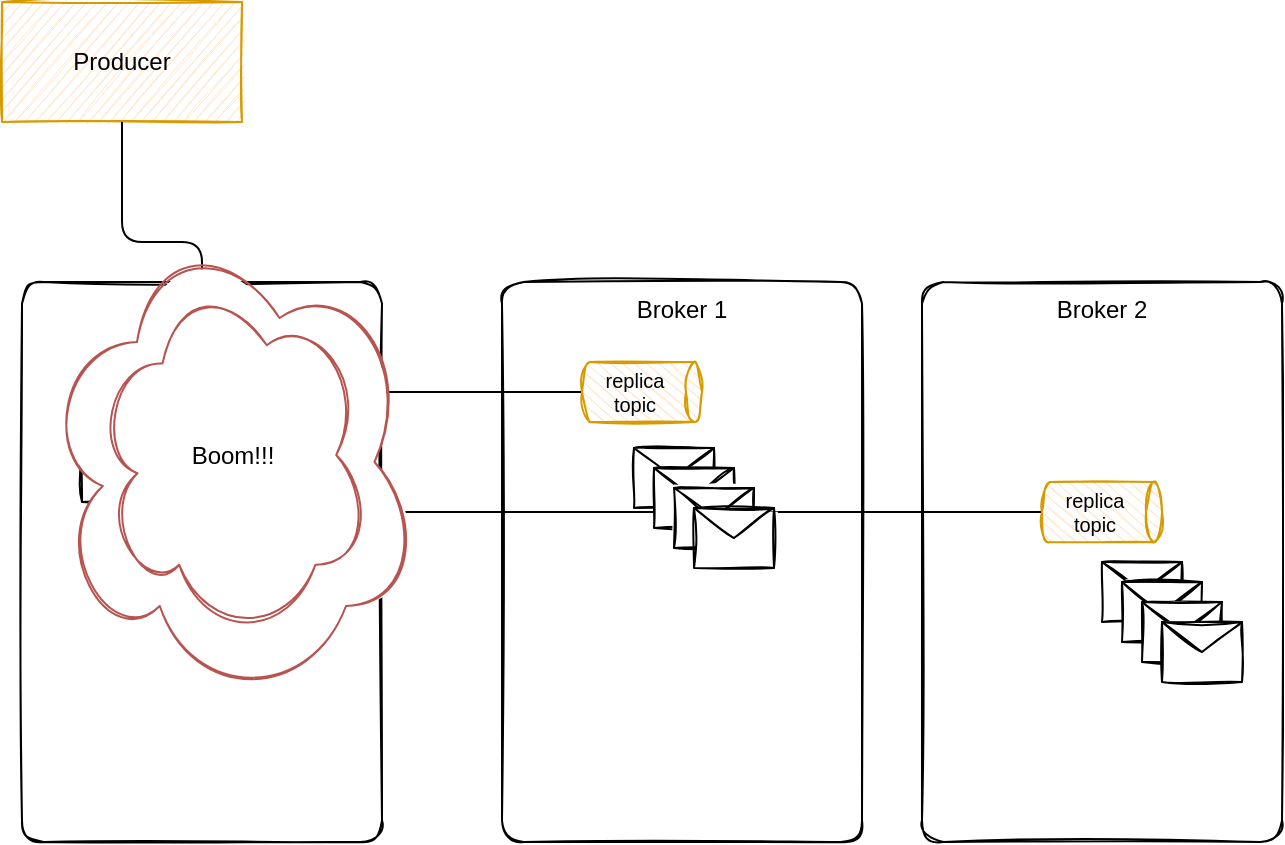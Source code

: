 <mxfile>
    <diagram id="VzATXcKWltoqgMeSLEH0" name="Page-1">
        <mxGraphModel dx="1358" dy="765" grid="0" gridSize="10" guides="1" tooltips="1" connect="1" arrows="1" fold="1" page="1" pageScale="1" pageWidth="850" pageHeight="1100" math="0" shadow="0">
            <root>
                <mxCell id="0"/>
                <mxCell id="1" style="locked=1;" parent="0"/>
                <mxCell id="2" value="Producer" style="rounded=0;whiteSpace=wrap;html=1;sketch=1;fillColor=#ffe6cc;strokeColor=#d79b00;" vertex="1" parent="1">
                    <mxGeometry x="30" y="30" width="120" height="60" as="geometry"/>
                </mxCell>
                <mxCell id="3" value="Broker 0" style="rounded=1;whiteSpace=wrap;html=1;sketch=1;arcSize=6;verticalAlign=top;" vertex="1" parent="1">
                    <mxGeometry x="40" y="170" width="180" height="280" as="geometry"/>
                </mxCell>
                <mxCell id="4" value="topic" style="shape=cylinder3;whiteSpace=wrap;html=1;boundedLbl=1;backgroundOutline=1;size=4;fontSize=10;direction=south;fillColor=#f8cecc;strokeColor=#b85450;sketch=1;" vertex="1" parent="1">
                    <mxGeometry x="100" y="210" width="60" height="30" as="geometry"/>
                </mxCell>
                <mxCell id="17" style="edgeStyle=orthogonalEdgeStyle;html=1;" edge="1" parent="1" source="2" target="4">
                    <mxGeometry relative="1" as="geometry"/>
                </mxCell>
                <mxCell id="18" value="Broker 1" style="rounded=1;whiteSpace=wrap;html=1;sketch=1;arcSize=6;verticalAlign=top;" vertex="1" parent="1">
                    <mxGeometry x="280" y="170" width="180" height="280" as="geometry"/>
                </mxCell>
                <mxCell id="19" value="Broker 2" style="rounded=1;whiteSpace=wrap;html=1;sketch=1;arcSize=6;verticalAlign=top;" vertex="1" parent="1">
                    <mxGeometry x="490" y="170" width="180" height="280" as="geometry"/>
                </mxCell>
                <mxCell id="22" style="edgeStyle=orthogonalEdgeStyle;html=1;entryX=0.5;entryY=0;entryDx=0;entryDy=0;entryPerimeter=0;" edge="1" parent="1" source="20" target="4">
                    <mxGeometry relative="1" as="geometry"/>
                </mxCell>
                <mxCell id="20" value="replica topic" style="shape=cylinder3;whiteSpace=wrap;html=1;boundedLbl=1;backgroundOutline=1;size=4;fontSize=10;direction=south;fillColor=#ffe6cc;strokeColor=#d79b00;sketch=1;" vertex="1" parent="1">
                    <mxGeometry x="320" y="210" width="60" height="30" as="geometry"/>
                </mxCell>
                <mxCell id="23" style="edgeStyle=orthogonalEdgeStyle;html=1;entryX=0.855;entryY=0;entryDx=0;entryDy=1.16;entryPerimeter=0;" edge="1" parent="1" source="21" target="4">
                    <mxGeometry relative="1" as="geometry"/>
                </mxCell>
                <mxCell id="21" value="replica topic" style="shape=cylinder3;whiteSpace=wrap;html=1;boundedLbl=1;backgroundOutline=1;size=4;fontSize=10;direction=south;fillColor=#ffe6cc;strokeColor=#d79b00;sketch=1;" vertex="1" parent="1">
                    <mxGeometry x="550" y="270" width="60" height="30" as="geometry"/>
                </mxCell>
                <mxCell id="24" value="mesg sent" style="locked=1;" parent="0"/>
                <mxCell id="26" value="" style="group" vertex="1" connectable="0" parent="24">
                    <mxGeometry x="70" y="250" width="40" height="30" as="geometry"/>
                </mxCell>
                <mxCell id="27" value="" style="rounded=0;whiteSpace=wrap;html=1;sketch=1;" vertex="1" parent="26">
                    <mxGeometry width="40" height="30" as="geometry"/>
                </mxCell>
                <mxCell id="28" value="" style="triangle;whiteSpace=wrap;html=1;sketch=1;rotation=90;" vertex="1" parent="26">
                    <mxGeometry x="12.5" y="-12.5" width="15" height="40" as="geometry"/>
                </mxCell>
                <mxCell id="29" value="" style="group" vertex="1" connectable="0" parent="24">
                    <mxGeometry x="80" y="260" width="40" height="30" as="geometry"/>
                </mxCell>
                <mxCell id="30" value="" style="rounded=0;whiteSpace=wrap;html=1;sketch=1;" vertex="1" parent="29">
                    <mxGeometry width="40" height="30" as="geometry"/>
                </mxCell>
                <mxCell id="31" value="" style="triangle;whiteSpace=wrap;html=1;sketch=1;rotation=90;" vertex="1" parent="29">
                    <mxGeometry x="12.5" y="-12.5" width="15" height="40" as="geometry"/>
                </mxCell>
                <mxCell id="32" value="" style="group" vertex="1" connectable="0" parent="24">
                    <mxGeometry x="90" y="270" width="40" height="30" as="geometry"/>
                </mxCell>
                <mxCell id="33" value="" style="rounded=0;whiteSpace=wrap;html=1;sketch=1;" vertex="1" parent="32">
                    <mxGeometry width="40" height="30" as="geometry"/>
                </mxCell>
                <mxCell id="34" value="" style="triangle;whiteSpace=wrap;html=1;sketch=1;rotation=90;" vertex="1" parent="32">
                    <mxGeometry x="12.5" y="-12.5" width="15" height="40" as="geometry"/>
                </mxCell>
                <mxCell id="35" value="" style="group" vertex="1" connectable="0" parent="24">
                    <mxGeometry x="100" y="280" width="40" height="30" as="geometry"/>
                </mxCell>
                <mxCell id="36" value="" style="rounded=0;whiteSpace=wrap;html=1;sketch=1;" vertex="1" parent="35">
                    <mxGeometry width="40" height="30" as="geometry"/>
                </mxCell>
                <mxCell id="37" value="" style="triangle;whiteSpace=wrap;html=1;sketch=1;rotation=90;" vertex="1" parent="35">
                    <mxGeometry x="12.5" y="-12.5" width="15" height="40" as="geometry"/>
                </mxCell>
                <mxCell id="38" value="message replicated" style="" parent="0"/>
                <mxCell id="51" value="" style="group" vertex="1" connectable="0" parent="38">
                    <mxGeometry x="580" y="310" width="70" height="60" as="geometry"/>
                </mxCell>
                <mxCell id="39" value="" style="group" vertex="1" connectable="0" parent="51">
                    <mxGeometry width="40" height="30" as="geometry"/>
                </mxCell>
                <mxCell id="40" value="" style="rounded=0;whiteSpace=wrap;html=1;sketch=1;" vertex="1" parent="39">
                    <mxGeometry width="40" height="30" as="geometry"/>
                </mxCell>
                <mxCell id="41" value="" style="triangle;whiteSpace=wrap;html=1;sketch=1;rotation=90;" vertex="1" parent="39">
                    <mxGeometry x="12.5" y="-12.5" width="15" height="40" as="geometry"/>
                </mxCell>
                <mxCell id="42" value="" style="group" vertex="1" connectable="0" parent="51">
                    <mxGeometry x="10" y="10" width="40" height="30" as="geometry"/>
                </mxCell>
                <mxCell id="43" value="" style="rounded=0;whiteSpace=wrap;html=1;sketch=1;" vertex="1" parent="42">
                    <mxGeometry width="40" height="30" as="geometry"/>
                </mxCell>
                <mxCell id="44" value="" style="triangle;whiteSpace=wrap;html=1;sketch=1;rotation=90;" vertex="1" parent="42">
                    <mxGeometry x="12.5" y="-12.5" width="15" height="40" as="geometry"/>
                </mxCell>
                <mxCell id="45" value="" style="group" vertex="1" connectable="0" parent="51">
                    <mxGeometry x="20" y="20" width="40" height="30" as="geometry"/>
                </mxCell>
                <mxCell id="46" value="" style="rounded=0;whiteSpace=wrap;html=1;sketch=1;" vertex="1" parent="45">
                    <mxGeometry width="40" height="30" as="geometry"/>
                </mxCell>
                <mxCell id="47" value="" style="triangle;whiteSpace=wrap;html=1;sketch=1;rotation=90;" vertex="1" parent="45">
                    <mxGeometry x="12.5" y="-12.5" width="15" height="40" as="geometry"/>
                </mxCell>
                <mxCell id="48" value="" style="group" vertex="1" connectable="0" parent="51">
                    <mxGeometry x="30" y="30" width="40" height="30" as="geometry"/>
                </mxCell>
                <mxCell id="49" value="" style="rounded=0;whiteSpace=wrap;html=1;sketch=1;" vertex="1" parent="48">
                    <mxGeometry width="40" height="30" as="geometry"/>
                </mxCell>
                <mxCell id="50" value="" style="triangle;whiteSpace=wrap;html=1;sketch=1;rotation=90;" vertex="1" parent="48">
                    <mxGeometry x="12.5" y="-12.5" width="15" height="40" as="geometry"/>
                </mxCell>
                <mxCell id="52" value="" style="group" vertex="1" connectable="0" parent="38">
                    <mxGeometry x="346" y="253" width="70" height="60" as="geometry"/>
                </mxCell>
                <mxCell id="53" value="" style="group" vertex="1" connectable="0" parent="52">
                    <mxGeometry width="40" height="30" as="geometry"/>
                </mxCell>
                <mxCell id="54" value="" style="rounded=0;whiteSpace=wrap;html=1;sketch=1;" vertex="1" parent="53">
                    <mxGeometry width="40" height="30" as="geometry"/>
                </mxCell>
                <mxCell id="55" value="" style="triangle;whiteSpace=wrap;html=1;sketch=1;rotation=90;" vertex="1" parent="53">
                    <mxGeometry x="12.5" y="-12.5" width="15" height="40" as="geometry"/>
                </mxCell>
                <mxCell id="56" value="" style="group" vertex="1" connectable="0" parent="52">
                    <mxGeometry x="10" y="10" width="40" height="30" as="geometry"/>
                </mxCell>
                <mxCell id="57" value="" style="rounded=0;whiteSpace=wrap;html=1;sketch=1;" vertex="1" parent="56">
                    <mxGeometry width="40" height="30" as="geometry"/>
                </mxCell>
                <mxCell id="58" value="" style="triangle;whiteSpace=wrap;html=1;sketch=1;rotation=90;" vertex="1" parent="56">
                    <mxGeometry x="12.5" y="-12.5" width="15" height="40" as="geometry"/>
                </mxCell>
                <mxCell id="59" value="" style="group" vertex="1" connectable="0" parent="52">
                    <mxGeometry x="20" y="20" width="40" height="30" as="geometry"/>
                </mxCell>
                <mxCell id="60" value="" style="rounded=0;whiteSpace=wrap;html=1;sketch=1;" vertex="1" parent="59">
                    <mxGeometry width="40" height="30" as="geometry"/>
                </mxCell>
                <mxCell id="61" value="" style="triangle;whiteSpace=wrap;html=1;sketch=1;rotation=90;" vertex="1" parent="59">
                    <mxGeometry x="12.5" y="-12.5" width="15" height="40" as="geometry"/>
                </mxCell>
                <mxCell id="62" value="" style="group" vertex="1" connectable="0" parent="52">
                    <mxGeometry x="30" y="30" width="40" height="30" as="geometry"/>
                </mxCell>
                <mxCell id="63" value="" style="rounded=0;whiteSpace=wrap;html=1;sketch=1;" vertex="1" parent="62">
                    <mxGeometry width="40" height="30" as="geometry"/>
                </mxCell>
                <mxCell id="64" value="" style="triangle;whiteSpace=wrap;html=1;sketch=1;rotation=90;" vertex="1" parent="62">
                    <mxGeometry x="12.5" y="-12.5" width="15" height="40" as="geometry"/>
                </mxCell>
                <mxCell id="78" value="more msg" parent="0"/>
                <mxCell id="79" value="" style="group" vertex="1" connectable="0" parent="78">
                    <mxGeometry x="80" y="260" width="40" height="30" as="geometry"/>
                </mxCell>
                <mxCell id="80" value="" style="rounded=0;whiteSpace=wrap;html=1;sketch=1;" vertex="1" parent="79">
                    <mxGeometry width="40" height="30" as="geometry"/>
                </mxCell>
                <mxCell id="81" value="" style="triangle;whiteSpace=wrap;html=1;sketch=1;rotation=90;" vertex="1" parent="79">
                    <mxGeometry x="12.5" y="-12.5" width="15" height="40" as="geometry"/>
                </mxCell>
                <mxCell id="82" value="" style="group" vertex="1" connectable="0" parent="78">
                    <mxGeometry x="90" y="270" width="40" height="30" as="geometry"/>
                </mxCell>
                <mxCell id="83" value="" style="rounded=0;whiteSpace=wrap;html=1;sketch=1;" vertex="1" parent="82">
                    <mxGeometry width="40" height="30" as="geometry"/>
                </mxCell>
                <mxCell id="84" value="" style="triangle;whiteSpace=wrap;html=1;sketch=1;rotation=90;" vertex="1" parent="82">
                    <mxGeometry x="12.5" y="-12.5" width="15" height="40" as="geometry"/>
                </mxCell>
                <mxCell id="85" value="" style="group" vertex="1" connectable="0" parent="78">
                    <mxGeometry x="100" y="280" width="40" height="30" as="geometry"/>
                </mxCell>
                <mxCell id="86" value="" style="rounded=0;whiteSpace=wrap;html=1;sketch=1;" vertex="1" parent="85">
                    <mxGeometry width="40" height="30" as="geometry"/>
                </mxCell>
                <mxCell id="87" value="" style="triangle;whiteSpace=wrap;html=1;sketch=1;rotation=90;" vertex="1" parent="85">
                    <mxGeometry x="12.5" y="-12.5" width="15" height="40" as="geometry"/>
                </mxCell>
                <mxCell id="88" value="" style="group;fillColor=#ffe6cc;strokeColor=#d79b00;" vertex="1" connectable="0" parent="78">
                    <mxGeometry x="117" y="300" width="40" height="30" as="geometry"/>
                </mxCell>
                <mxCell id="89" value="" style="rounded=0;whiteSpace=wrap;html=1;sketch=1;fillColor=#ffe6cc;strokeColor=#d79b00;" vertex="1" parent="88">
                    <mxGeometry width="40" height="30" as="geometry"/>
                </mxCell>
                <mxCell id="90" value="" style="triangle;whiteSpace=wrap;html=1;sketch=1;rotation=90;fillColor=#ffe6cc;strokeColor=#d79b00;" vertex="1" parent="88">
                    <mxGeometry x="12.5" y="-12.5" width="15" height="40" as="geometry"/>
                </mxCell>
                <mxCell id="91" value="" style="group;fillColor=#ffe6cc;strokeColor=#d79b00;" vertex="1" connectable="0" parent="78">
                    <mxGeometry x="127" y="310" width="40" height="30" as="geometry"/>
                </mxCell>
                <mxCell id="92" value="" style="rounded=0;whiteSpace=wrap;html=1;sketch=1;fillColor=#ffe6cc;strokeColor=#d79b00;" vertex="1" parent="91">
                    <mxGeometry width="40" height="30" as="geometry"/>
                </mxCell>
                <mxCell id="93" value="" style="triangle;whiteSpace=wrap;html=1;sketch=1;rotation=90;fillColor=#ffe6cc;strokeColor=#d79b00;" vertex="1" parent="91">
                    <mxGeometry x="12.5" y="-12.5" width="15" height="40" as="geometry"/>
                </mxCell>
                <mxCell id="94" value="" style="group;fillColor=#ffe6cc;strokeColor=#d79b00;" vertex="1" connectable="0" parent="78">
                    <mxGeometry x="137" y="320" width="40" height="30" as="geometry"/>
                </mxCell>
                <mxCell id="95" value="" style="rounded=0;whiteSpace=wrap;html=1;sketch=1;fillColor=#ffe6cc;strokeColor=#d79b00;" vertex="1" parent="94">
                    <mxGeometry width="40" height="30" as="geometry"/>
                </mxCell>
                <mxCell id="96" value="" style="triangle;whiteSpace=wrap;html=1;sketch=1;rotation=90;fillColor=#ffe6cc;strokeColor=#d79b00;" vertex="1" parent="94">
                    <mxGeometry x="12.5" y="-12.5" width="15" height="40" as="geometry"/>
                </mxCell>
                <mxCell id="98" value="error" style="" parent="0"/>
                <mxCell id="99" value="" style="ellipse;shape=cloud;whiteSpace=wrap;html=1;sketch=1;fillColor=default;strokeColor=#b85450;" vertex="1" parent="98">
                    <mxGeometry x="50" y="140" width="190" height="240" as="geometry"/>
                </mxCell>
                <mxCell id="104" value="Boom!!!" style="ellipse;shape=cloud;whiteSpace=wrap;html=1;sketch=1;fillColor=default;strokeColor=#b85450;" vertex="1" parent="98">
                    <mxGeometry x="75.5" y="165" width="139" height="183" as="geometry"/>
                </mxCell>
                <mxCell id="101" value="toggles" parent="0" visible="0"/>
                <UserObject label="L1" link="data:action/json,{   &quot;actions&quot;: [     {       &quot;toggle&quot;: {         &quot;excludeCells&quot;: [           &quot;24,38,78,98,101&quot;         ]       }     }   ] }" id="102">
                    <mxCell style="ellipse;whiteSpace=wrap;html=1;sketch=1;fillColor=default;" vertex="1" parent="101">
                        <mxGeometry x="30" y="480" width="50" height="50" as="geometry"/>
                    </mxCell>
                </UserObject>
            </root>
        </mxGraphModel>
    </diagram>
</mxfile>